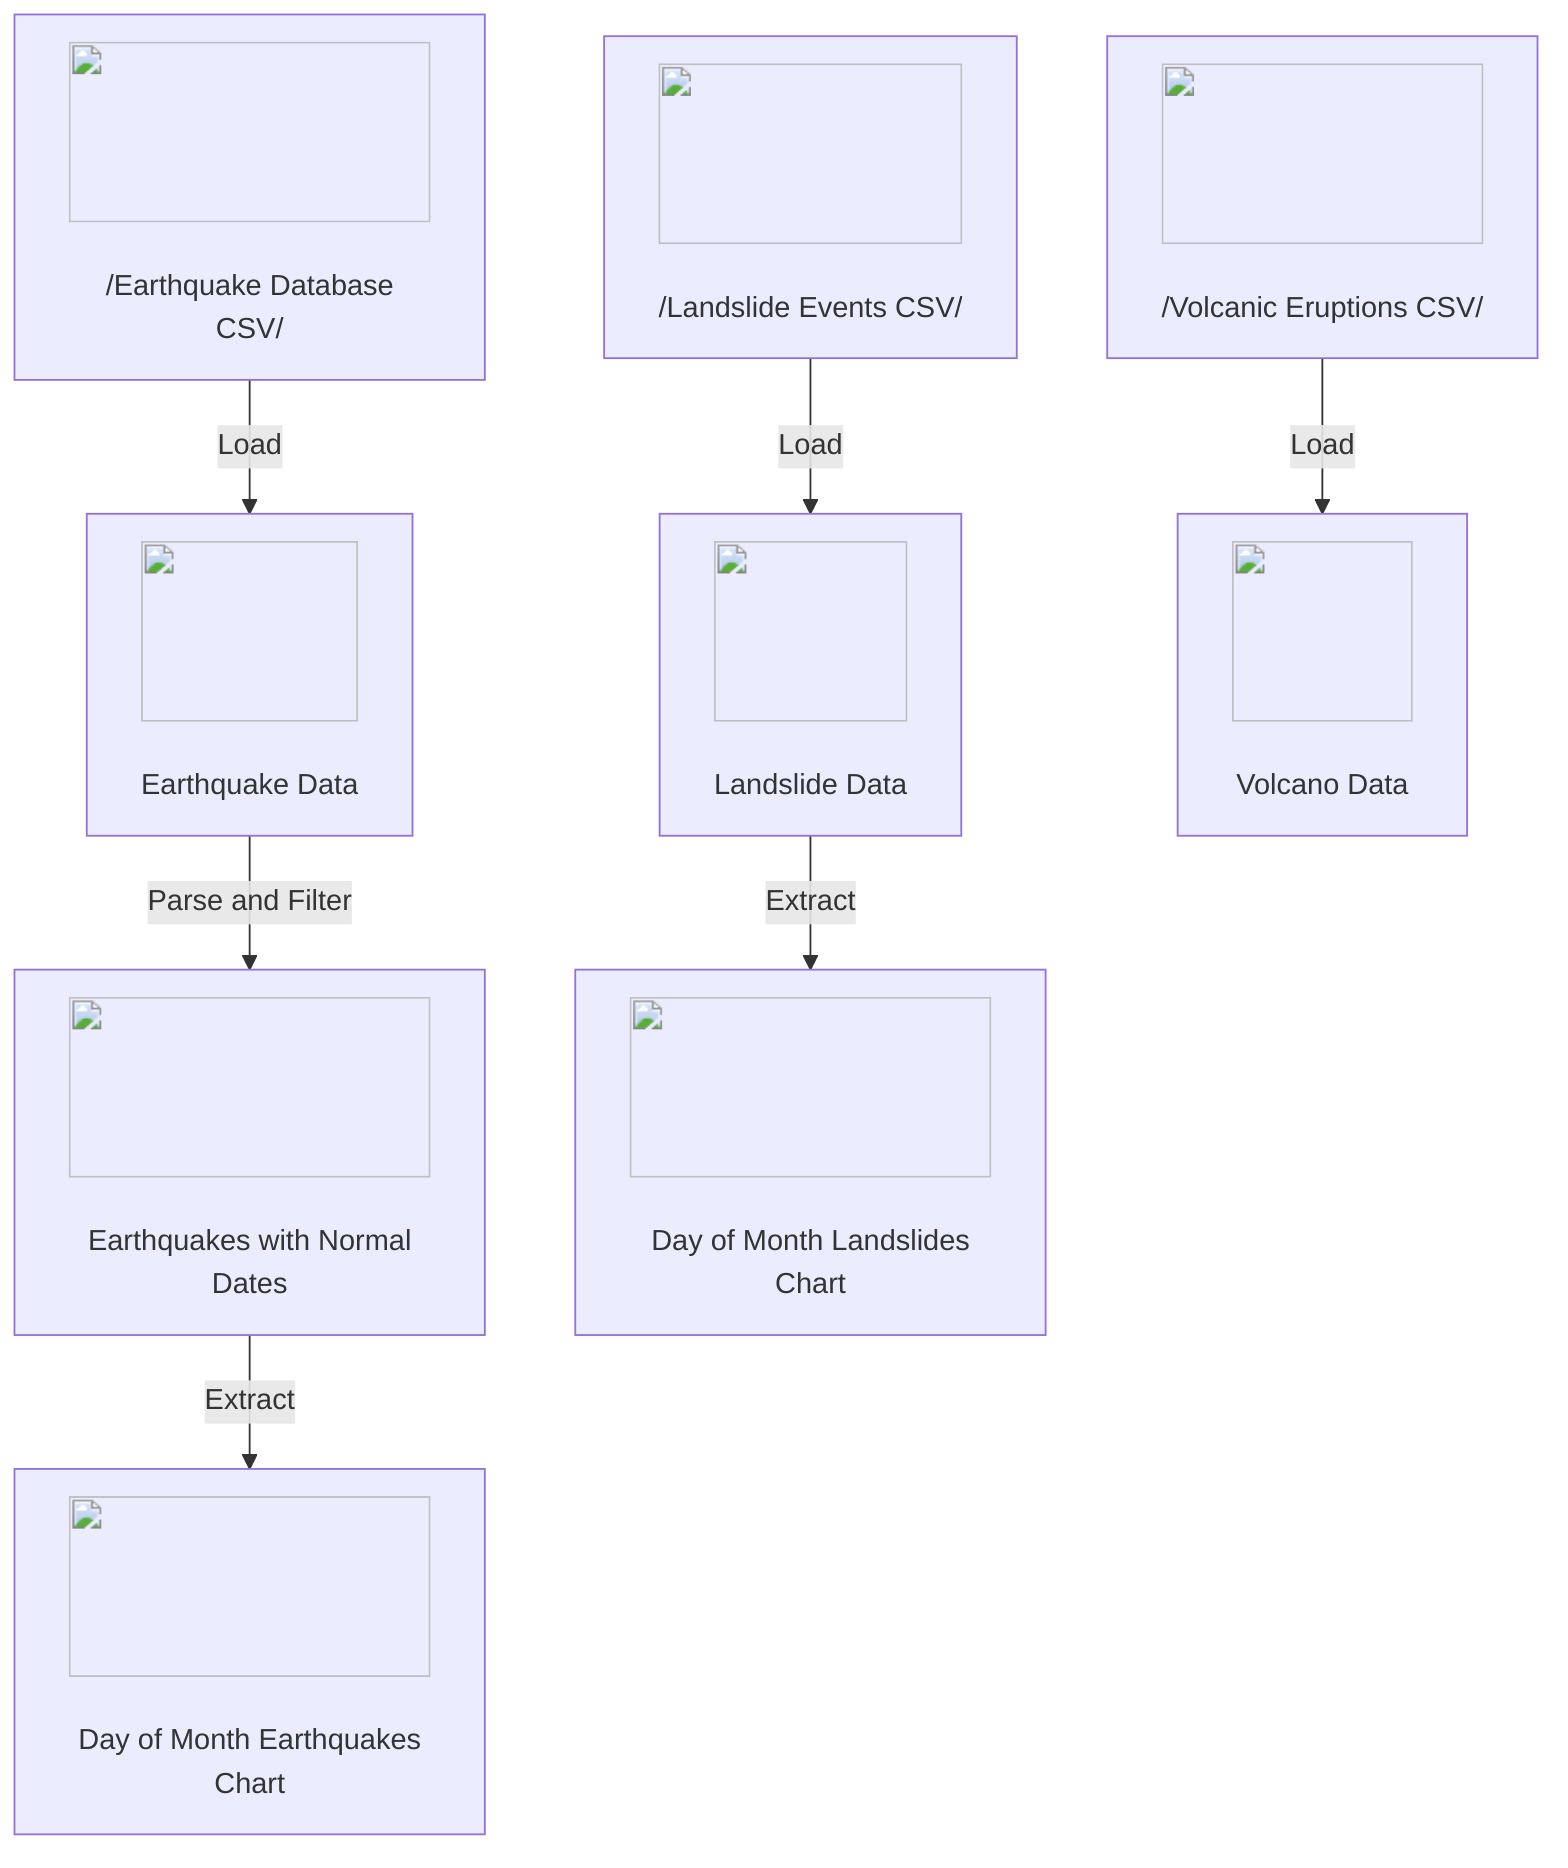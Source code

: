 flowchart TD
    %% Data Sources
    A1["<img src='icons/file.svg' width=100 height=100/> <br/> /Earthquake Database CSV/"] -->|Load| B1["<img src='icons/table.svg' width=100 height=100/> <br/> Earthquake Data"] 
    A2["<img src='icons/file.svg' width=100 height=100/> <br/> /Landslide Events CSV/"] -->|Load| B2["<img src='icons/table.svg' width=100 height=100/> <br/> Landslide Data"] 
    A3["<img src='icons/file.svg' width=100 height=100/> <br/> /Volcanic Eruptions CSV/"] -->|Load| B3["<img src='icons/table.svg' width=100 height=100/> <br/> Volcano Data"] 

    %% Earthquake Data Processing
    B1 -->|Parse and Filter| C1["<img src='icons/column_split.svg' width=100 height=100/> <br/> Earthquakes with Normal Dates"] 
    C1 -->|Extract| D1["<img src='dummy_plots/barplot_template.svg' width=100 height=100/> <br/> Day of Month Earthquakes Chart"] 

    %% Landslide Data Processing
    B2 -->|Extract| D2["<img src='dummy_plots/barplot_template.svg' width=100 height=100/> <br/> Day of Month Landslides Chart"] 
    
    %% Comments
    %% Node A1 represents the earthquake database file.
    %% Node A2 represents the landslide events file.
    %% Node A3 represents the volcanic eruptions file.
    %% Node B1 represents the DataFrame containing raw earthquake data.
    %% Node B2 represents the DataFrame containing raw landslide data.
    %% Node B3 represents the DataFrame containing raw volcano data.
    %% Node C1 represents the DataFrame of earthquakes filtered by valid date.
    %% Node D1 represents the extracted day of the month for earthquake incidents used for plotting.
    %% Node D2 represents the extracted day of the month for landslide incidents used for plotting.